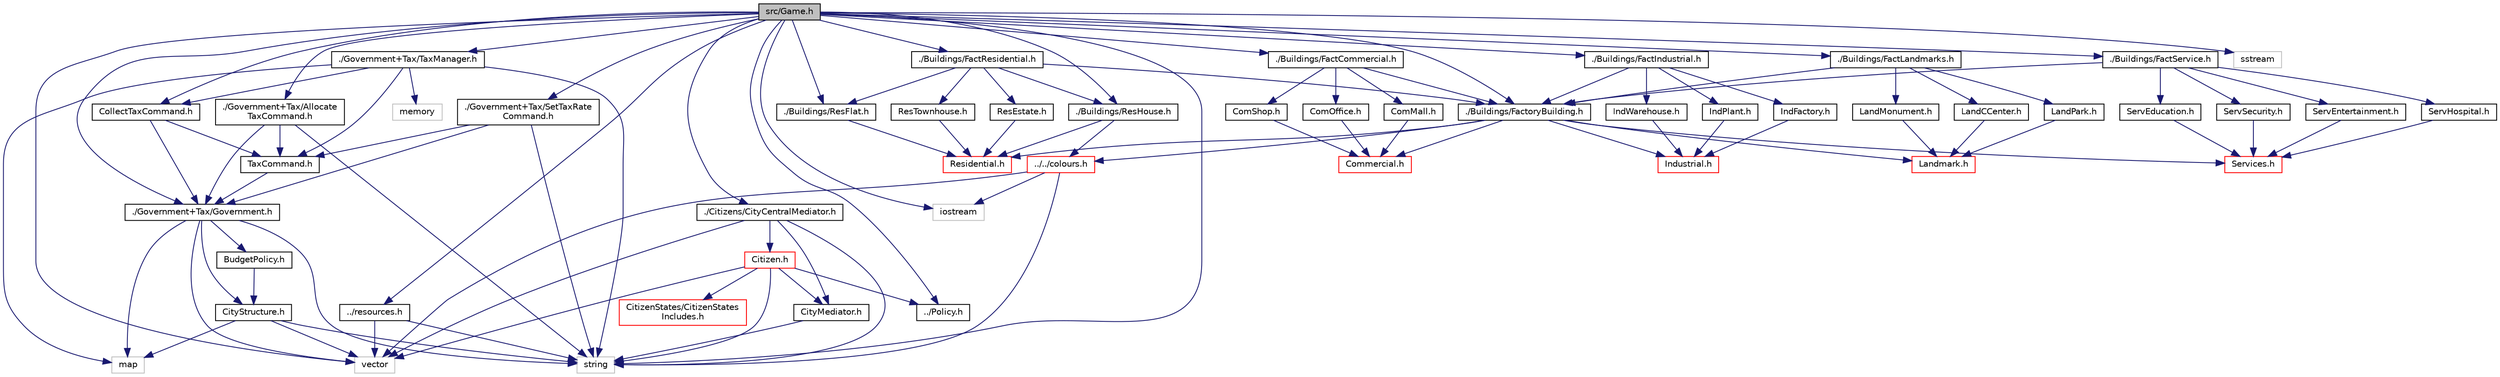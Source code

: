 digraph "src/Game.h"
{
 // LATEX_PDF_SIZE
  edge [fontname="Helvetica",fontsize="10",labelfontname="Helvetica",labelfontsize="10"];
  node [fontname="Helvetica",fontsize="10",shape=record];
  Node1 [label="src/Game.h",height=0.2,width=0.4,color="black", fillcolor="grey75", style="filled", fontcolor="black",tooltip=" "];
  Node1 -> Node2 [color="midnightblue",fontsize="10",style="solid",fontname="Helvetica"];
  Node2 [label="./Government+Tax/Government.h",height=0.2,width=0.4,color="black", fillcolor="white", style="filled",URL="$Government_8h.html",tooltip="Header file for the Government class, which manages tax collection and budget allocation for cities."];
  Node2 -> Node3 [color="midnightblue",fontsize="10",style="solid",fontname="Helvetica"];
  Node3 [label="CityStructure.h",height=0.2,width=0.4,color="black", fillcolor="white", style="filled",URL="$CityStructure_8h.html",tooltip="Header file for the CityStructure class, representing a city with blocks and departments for budget a..."];
  Node3 -> Node4 [color="midnightblue",fontsize="10",style="solid",fontname="Helvetica"];
  Node4 [label="vector",height=0.2,width=0.4,color="grey75", fillcolor="white", style="filled",tooltip=" "];
  Node3 -> Node5 [color="midnightblue",fontsize="10",style="solid",fontname="Helvetica"];
  Node5 [label="string",height=0.2,width=0.4,color="grey75", fillcolor="white", style="filled",tooltip=" "];
  Node3 -> Node6 [color="midnightblue",fontsize="10",style="solid",fontname="Helvetica"];
  Node6 [label="map",height=0.2,width=0.4,color="grey75", fillcolor="white", style="filled",tooltip=" "];
  Node2 -> Node7 [color="midnightblue",fontsize="10",style="solid",fontname="Helvetica"];
  Node7 [label="BudgetPolicy.h",height=0.2,width=0.4,color="black", fillcolor="white", style="filled",URL="$BudgetPolicy_8h.html",tooltip="Header file for the BudgetPolicy class, defining the base interface for city budget policies."];
  Node7 -> Node3 [color="midnightblue",fontsize="10",style="solid",fontname="Helvetica"];
  Node2 -> Node5 [color="midnightblue",fontsize="10",style="solid",fontname="Helvetica"];
  Node2 -> Node6 [color="midnightblue",fontsize="10",style="solid",fontname="Helvetica"];
  Node2 -> Node4 [color="midnightblue",fontsize="10",style="solid",fontname="Helvetica"];
  Node1 -> Node8 [color="midnightblue",fontsize="10",style="solid",fontname="Helvetica"];
  Node8 [label="./Government+Tax/TaxManager.h",height=0.2,width=0.4,color="black", fillcolor="white", style="filled",URL="$TaxManager_8h.html",tooltip=" "];
  Node8 -> Node9 [color="midnightblue",fontsize="10",style="solid",fontname="Helvetica"];
  Node9 [label="TaxCommand.h",height=0.2,width=0.4,color="black", fillcolor="white", style="filled",URL="$TaxCommand_8h.html",tooltip=" "];
  Node9 -> Node2 [color="midnightblue",fontsize="10",style="solid",fontname="Helvetica"];
  Node8 -> Node10 [color="midnightblue",fontsize="10",style="solid",fontname="Helvetica"];
  Node10 [label="CollectTaxCommand.h",height=0.2,width=0.4,color="black", fillcolor="white", style="filled",URL="$CollectTaxCommand_8h.html",tooltip="Header file for the CollectTaxCommand class, which encapsulates the tax collection command."];
  Node10 -> Node9 [color="midnightblue",fontsize="10",style="solid",fontname="Helvetica"];
  Node10 -> Node2 [color="midnightblue",fontsize="10",style="solid",fontname="Helvetica"];
  Node8 -> Node6 [color="midnightblue",fontsize="10",style="solid",fontname="Helvetica"];
  Node8 -> Node5 [color="midnightblue",fontsize="10",style="solid",fontname="Helvetica"];
  Node8 -> Node11 [color="midnightblue",fontsize="10",style="solid",fontname="Helvetica"];
  Node11 [label="memory",height=0.2,width=0.4,color="grey75", fillcolor="white", style="filled",tooltip=" "];
  Node1 -> Node12 [color="midnightblue",fontsize="10",style="solid",fontname="Helvetica"];
  Node12 [label="./Government+Tax/Allocate\lTaxCommand.h",height=0.2,width=0.4,color="black", fillcolor="white", style="filled",URL="$AllocateTaxCommand_8h.html",tooltip="Header file for the AllocateTaxCommand class, which allocates tax funds to a specified department."];
  Node12 -> Node9 [color="midnightblue",fontsize="10",style="solid",fontname="Helvetica"];
  Node12 -> Node2 [color="midnightblue",fontsize="10",style="solid",fontname="Helvetica"];
  Node12 -> Node5 [color="midnightblue",fontsize="10",style="solid",fontname="Helvetica"];
  Node1 -> Node10 [color="midnightblue",fontsize="10",style="solid",fontname="Helvetica"];
  Node1 -> Node13 [color="midnightblue",fontsize="10",style="solid",fontname="Helvetica"];
  Node13 [label="./Government+Tax/SetTaxRate\lCommand.h",height=0.2,width=0.4,color="black", fillcolor="white", style="filled",URL="$SetTaxRateCommand_8h.html",tooltip=" "];
  Node13 -> Node9 [color="midnightblue",fontsize="10",style="solid",fontname="Helvetica"];
  Node13 -> Node2 [color="midnightblue",fontsize="10",style="solid",fontname="Helvetica"];
  Node13 -> Node5 [color="midnightblue",fontsize="10",style="solid",fontname="Helvetica"];
  Node1 -> Node14 [color="midnightblue",fontsize="10",style="solid",fontname="Helvetica"];
  Node14 [label="./Citizens/CityCentralMediator.h",height=0.2,width=0.4,color="black", fillcolor="white", style="filled",URL="$CityCentralMediator_8h.html",tooltip=" "];
  Node14 -> Node4 [color="midnightblue",fontsize="10",style="solid",fontname="Helvetica"];
  Node14 -> Node15 [color="midnightblue",fontsize="10",style="solid",fontname="Helvetica"];
  Node15 [label="CityMediator.h",height=0.2,width=0.4,color="black", fillcolor="white", style="filled",URL="$CityMediator_8h.html",tooltip=" "];
  Node15 -> Node5 [color="midnightblue",fontsize="10",style="solid",fontname="Helvetica"];
  Node14 -> Node16 [color="midnightblue",fontsize="10",style="solid",fontname="Helvetica"];
  Node16 [label="Citizen.h",height=0.2,width=0.4,color="red", fillcolor="white", style="filled",URL="$Citizen_8h.html",tooltip=" "];
  Node16 -> Node17 [color="midnightblue",fontsize="10",style="solid",fontname="Helvetica"];
  Node17 [label="CitizenStates/CitizenStates\lIncludes.h",height=0.2,width=0.4,color="red", fillcolor="white", style="filled",URL="$CitizenStatesIncludes_8h.html",tooltip=" "];
  Node16 -> Node15 [color="midnightblue",fontsize="10",style="solid",fontname="Helvetica"];
  Node16 -> Node25 [color="midnightblue",fontsize="10",style="solid",fontname="Helvetica"];
  Node25 [label="../Policy.h",height=0.2,width=0.4,color="black", fillcolor="white", style="filled",URL="$Policy_8h.html",tooltip=" "];
  Node16 -> Node5 [color="midnightblue",fontsize="10",style="solid",fontname="Helvetica"];
  Node16 -> Node4 [color="midnightblue",fontsize="10",style="solid",fontname="Helvetica"];
  Node14 -> Node5 [color="midnightblue",fontsize="10",style="solid",fontname="Helvetica"];
  Node1 -> Node26 [color="midnightblue",fontsize="10",style="solid",fontname="Helvetica"];
  Node26 [label="./Buildings/ResFlat.h",height=0.2,width=0.4,color="black", fillcolor="white", style="filled",URL="$ResFlat_8h.html",tooltip=" "];
  Node26 -> Node27 [color="midnightblue",fontsize="10",style="solid",fontname="Helvetica"];
  Node27 [label="Residential.h",height=0.2,width=0.4,color="red", fillcolor="white", style="filled",URL="$Residential_8h.html",tooltip=" "];
  Node1 -> Node35 [color="midnightblue",fontsize="10",style="solid",fontname="Helvetica"];
  Node35 [label="./Buildings/ResHouse.h",height=0.2,width=0.4,color="black", fillcolor="white", style="filled",URL="$ResHouse_8h.html",tooltip=" "];
  Node35 -> Node29 [color="midnightblue",fontsize="10",style="solid",fontname="Helvetica"];
  Node29 [label="../../colours.h",height=0.2,width=0.4,color="red", fillcolor="white", style="filled",URL="$colours_8h.html",tooltip=" "];
  Node29 -> Node5 [color="midnightblue",fontsize="10",style="solid",fontname="Helvetica"];
  Node29 -> Node30 [color="midnightblue",fontsize="10",style="solid",fontname="Helvetica"];
  Node30 [label="iostream",height=0.2,width=0.4,color="grey75", fillcolor="white", style="filled",tooltip=" "];
  Node29 -> Node4 [color="midnightblue",fontsize="10",style="solid",fontname="Helvetica"];
  Node35 -> Node27 [color="midnightblue",fontsize="10",style="solid",fontname="Helvetica"];
  Node1 -> Node36 [color="midnightblue",fontsize="10",style="solid",fontname="Helvetica"];
  Node36 [label="./Buildings/FactoryBuilding.h",height=0.2,width=0.4,color="black", fillcolor="white", style="filled",URL="$FactoryBuilding_8h.html",tooltip=" "];
  Node36 -> Node29 [color="midnightblue",fontsize="10",style="solid",fontname="Helvetica"];
  Node36 -> Node27 [color="midnightblue",fontsize="10",style="solid",fontname="Helvetica"];
  Node36 -> Node37 [color="midnightblue",fontsize="10",style="solid",fontname="Helvetica"];
  Node37 [label="Commercial.h",height=0.2,width=0.4,color="red", fillcolor="white", style="filled",URL="$Commercial_8h.html",tooltip=" "];
  Node36 -> Node38 [color="midnightblue",fontsize="10",style="solid",fontname="Helvetica"];
  Node38 [label="Industrial.h",height=0.2,width=0.4,color="red", fillcolor="white", style="filled",URL="$Industrial_8h.html",tooltip=" "];
  Node36 -> Node39 [color="midnightblue",fontsize="10",style="solid",fontname="Helvetica"];
  Node39 [label="Landmark.h",height=0.2,width=0.4,color="red", fillcolor="white", style="filled",URL="$Landmark_8h.html",tooltip=" "];
  Node36 -> Node40 [color="midnightblue",fontsize="10",style="solid",fontname="Helvetica"];
  Node40 [label="Services.h",height=0.2,width=0.4,color="red", fillcolor="white", style="filled",URL="$Services_8h.html",tooltip=" "];
  Node1 -> Node41 [color="midnightblue",fontsize="10",style="solid",fontname="Helvetica"];
  Node41 [label="./Buildings/FactResidential.h",height=0.2,width=0.4,color="black", fillcolor="white", style="filled",URL="$FactResidential_8h.html",tooltip=" "];
  Node41 -> Node36 [color="midnightblue",fontsize="10",style="solid",fontname="Helvetica"];
  Node41 -> Node35 [color="midnightblue",fontsize="10",style="solid",fontname="Helvetica"];
  Node41 -> Node42 [color="midnightblue",fontsize="10",style="solid",fontname="Helvetica"];
  Node42 [label="ResTownhouse.h",height=0.2,width=0.4,color="black", fillcolor="white", style="filled",URL="$ResTownhouse_8h.html",tooltip="Declares the ResTownhouse class for residential townhouse buildings."];
  Node42 -> Node27 [color="midnightblue",fontsize="10",style="solid",fontname="Helvetica"];
  Node41 -> Node26 [color="midnightblue",fontsize="10",style="solid",fontname="Helvetica"];
  Node41 -> Node43 [color="midnightblue",fontsize="10",style="solid",fontname="Helvetica"];
  Node43 [label="ResEstate.h",height=0.2,width=0.4,color="black", fillcolor="white", style="filled",URL="$ResEstate_8h.html",tooltip=" "];
  Node43 -> Node27 [color="midnightblue",fontsize="10",style="solid",fontname="Helvetica"];
  Node1 -> Node44 [color="midnightblue",fontsize="10",style="solid",fontname="Helvetica"];
  Node44 [label="./Buildings/FactCommercial.h",height=0.2,width=0.4,color="black", fillcolor="white", style="filled",URL="$FactCommercial_8h.html",tooltip=" "];
  Node44 -> Node36 [color="midnightblue",fontsize="10",style="solid",fontname="Helvetica"];
  Node44 -> Node45 [color="midnightblue",fontsize="10",style="solid",fontname="Helvetica"];
  Node45 [label="ComMall.h",height=0.2,width=0.4,color="black", fillcolor="white", style="filled",URL="$ComMall_8h.html",tooltip=" "];
  Node45 -> Node37 [color="midnightblue",fontsize="10",style="solid",fontname="Helvetica"];
  Node44 -> Node46 [color="midnightblue",fontsize="10",style="solid",fontname="Helvetica"];
  Node46 [label="ComShop.h",height=0.2,width=0.4,color="black", fillcolor="white", style="filled",URL="$ComShop_8h.html",tooltip=" "];
  Node46 -> Node37 [color="midnightblue",fontsize="10",style="solid",fontname="Helvetica"];
  Node44 -> Node47 [color="midnightblue",fontsize="10",style="solid",fontname="Helvetica"];
  Node47 [label="ComOffice.h",height=0.2,width=0.4,color="black", fillcolor="white", style="filled",URL="$ComOffice_8h.html",tooltip=" "];
  Node47 -> Node37 [color="midnightblue",fontsize="10",style="solid",fontname="Helvetica"];
  Node1 -> Node48 [color="midnightblue",fontsize="10",style="solid",fontname="Helvetica"];
  Node48 [label="./Buildings/FactIndustrial.h",height=0.2,width=0.4,color="black", fillcolor="white", style="filled",URL="$FactIndustrial_8h.html",tooltip=" "];
  Node48 -> Node36 [color="midnightblue",fontsize="10",style="solid",fontname="Helvetica"];
  Node48 -> Node49 [color="midnightblue",fontsize="10",style="solid",fontname="Helvetica"];
  Node49 [label="IndFactory.h",height=0.2,width=0.4,color="black", fillcolor="white", style="filled",URL="$IndFactory_8h.html",tooltip=" "];
  Node49 -> Node38 [color="midnightblue",fontsize="10",style="solid",fontname="Helvetica"];
  Node48 -> Node50 [color="midnightblue",fontsize="10",style="solid",fontname="Helvetica"];
  Node50 [label="IndWarehouse.h",height=0.2,width=0.4,color="black", fillcolor="white", style="filled",URL="$IndWarehouse_8h.html",tooltip=" "];
  Node50 -> Node38 [color="midnightblue",fontsize="10",style="solid",fontname="Helvetica"];
  Node48 -> Node51 [color="midnightblue",fontsize="10",style="solid",fontname="Helvetica"];
  Node51 [label="IndPlant.h",height=0.2,width=0.4,color="black", fillcolor="white", style="filled",URL="$IndPlant_8h.html",tooltip=" "];
  Node51 -> Node38 [color="midnightblue",fontsize="10",style="solid",fontname="Helvetica"];
  Node1 -> Node52 [color="midnightblue",fontsize="10",style="solid",fontname="Helvetica"];
  Node52 [label="./Buildings/FactLandmarks.h",height=0.2,width=0.4,color="black", fillcolor="white", style="filled",URL="$FactLandmarks_8h.html",tooltip=" "];
  Node52 -> Node36 [color="midnightblue",fontsize="10",style="solid",fontname="Helvetica"];
  Node52 -> Node53 [color="midnightblue",fontsize="10",style="solid",fontname="Helvetica"];
  Node53 [label="LandPark.h",height=0.2,width=0.4,color="black", fillcolor="white", style="filled",URL="$LandPark_8h.html",tooltip=" "];
  Node53 -> Node39 [color="midnightblue",fontsize="10",style="solid",fontname="Helvetica"];
  Node52 -> Node54 [color="midnightblue",fontsize="10",style="solid",fontname="Helvetica"];
  Node54 [label="LandMonument.h",height=0.2,width=0.4,color="black", fillcolor="white", style="filled",URL="$LandMonument_8h.html",tooltip=" "];
  Node54 -> Node39 [color="midnightblue",fontsize="10",style="solid",fontname="Helvetica"];
  Node52 -> Node55 [color="midnightblue",fontsize="10",style="solid",fontname="Helvetica"];
  Node55 [label="LandCCenter.h",height=0.2,width=0.4,color="black", fillcolor="white", style="filled",URL="$LandCCenter_8h.html",tooltip=" "];
  Node55 -> Node39 [color="midnightblue",fontsize="10",style="solid",fontname="Helvetica"];
  Node1 -> Node56 [color="midnightblue",fontsize="10",style="solid",fontname="Helvetica"];
  Node56 [label="./Buildings/FactService.h",height=0.2,width=0.4,color="black", fillcolor="white", style="filled",URL="$FactService_8h.html",tooltip=" "];
  Node56 -> Node36 [color="midnightblue",fontsize="10",style="solid",fontname="Helvetica"];
  Node56 -> Node57 [color="midnightblue",fontsize="10",style="solid",fontname="Helvetica"];
  Node57 [label="ServEducation.h",height=0.2,width=0.4,color="black", fillcolor="white", style="filled",URL="$ServEducation_8h.html",tooltip="Declares the ServEducation class for education service buildings."];
  Node57 -> Node40 [color="midnightblue",fontsize="10",style="solid",fontname="Helvetica"];
  Node56 -> Node58 [color="midnightblue",fontsize="10",style="solid",fontname="Helvetica"];
  Node58 [label="ServSecurity.h",height=0.2,width=0.4,color="black", fillcolor="white", style="filled",URL="$ServSecurity_8h.html",tooltip=" "];
  Node58 -> Node40 [color="midnightblue",fontsize="10",style="solid",fontname="Helvetica"];
  Node56 -> Node59 [color="midnightblue",fontsize="10",style="solid",fontname="Helvetica"];
  Node59 [label="ServEntertainment.h",height=0.2,width=0.4,color="black", fillcolor="white", style="filled",URL="$ServEntertainment_8h.html",tooltip=" "];
  Node59 -> Node40 [color="midnightblue",fontsize="10",style="solid",fontname="Helvetica"];
  Node56 -> Node60 [color="midnightblue",fontsize="10",style="solid",fontname="Helvetica"];
  Node60 [label="ServHospital.h",height=0.2,width=0.4,color="black", fillcolor="white", style="filled",URL="$ServHospital_8h.html",tooltip=" "];
  Node60 -> Node40 [color="midnightblue",fontsize="10",style="solid",fontname="Helvetica"];
  Node1 -> Node33 [color="midnightblue",fontsize="10",style="solid",fontname="Helvetica"];
  Node33 [label="../resources.h",height=0.2,width=0.4,color="black", fillcolor="white", style="filled",URL="$resources_8h.html",tooltip=" "];
  Node33 -> Node4 [color="midnightblue",fontsize="10",style="solid",fontname="Helvetica"];
  Node33 -> Node5 [color="midnightblue",fontsize="10",style="solid",fontname="Helvetica"];
  Node1 -> Node25 [color="midnightblue",fontsize="10",style="solid",fontname="Helvetica"];
  Node1 -> Node4 [color="midnightblue",fontsize="10",style="solid",fontname="Helvetica"];
  Node1 -> Node5 [color="midnightblue",fontsize="10",style="solid",fontname="Helvetica"];
  Node1 -> Node30 [color="midnightblue",fontsize="10",style="solid",fontname="Helvetica"];
  Node1 -> Node61 [color="midnightblue",fontsize="10",style="solid",fontname="Helvetica"];
  Node61 [label="sstream",height=0.2,width=0.4,color="grey75", fillcolor="white", style="filled",tooltip=" "];
}
